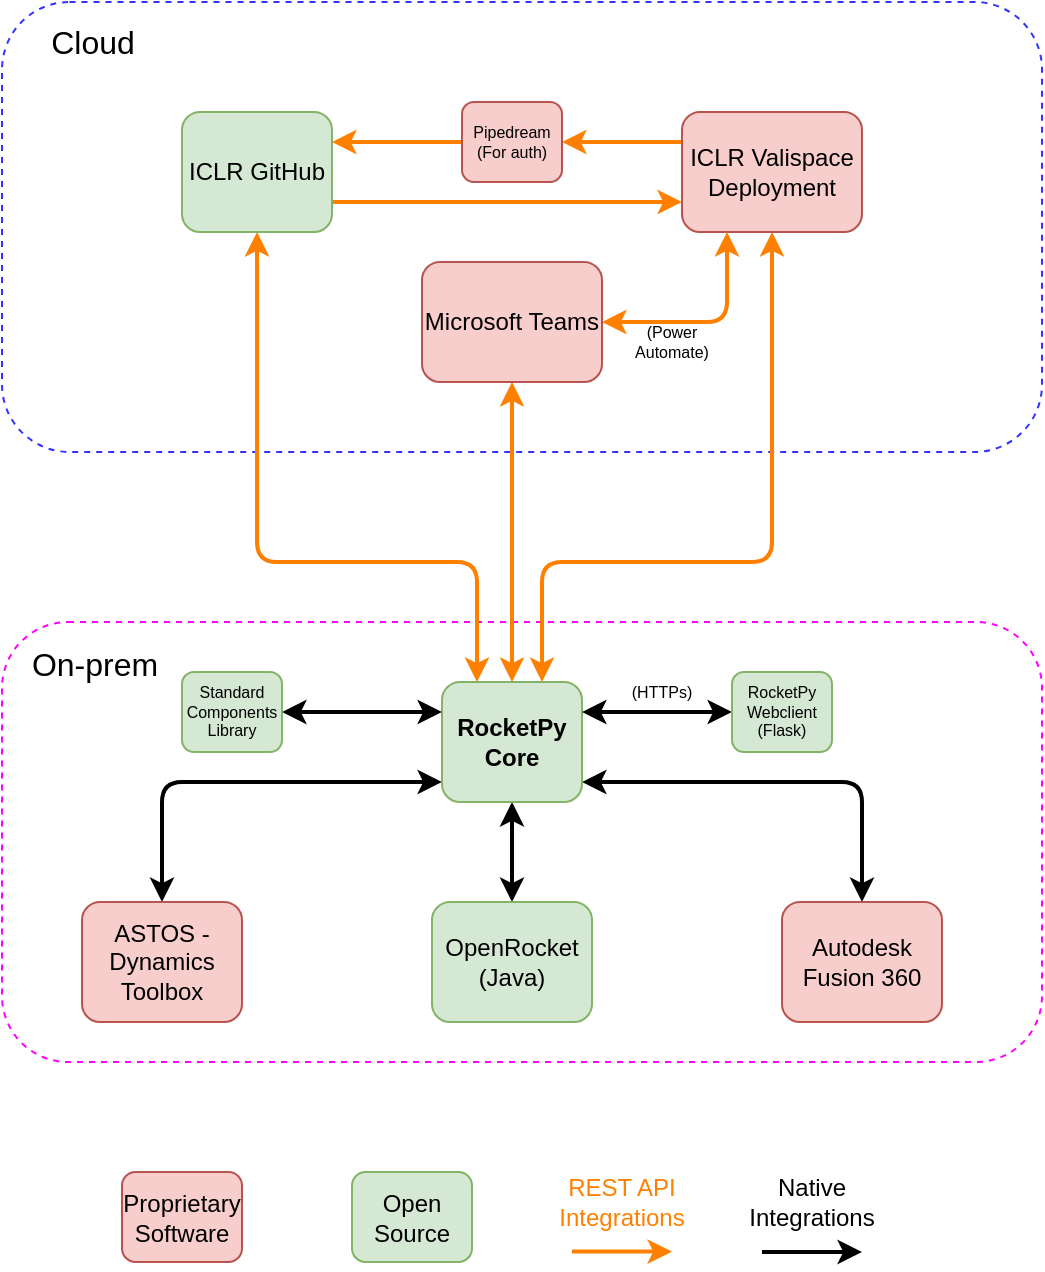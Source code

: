 <mxfile>
    <diagram id="awp_JAkLS6wvPmi2fAc1" name="Page-1">
        <mxGraphModel dx="573" dy="382" grid="1" gridSize="5" guides="1" tooltips="1" connect="1" arrows="1" fold="1" page="1" pageScale="1" pageWidth="2339" pageHeight="3300" background="#ffffff" math="0" shadow="0">
            <root>
                <mxCell id="0"/>
                <mxCell id="1" parent="0"/>
                <mxCell id="n9qfeYxf4jwycqsmzrw5-21" value="" style="rounded=1;whiteSpace=wrap;html=1;fillColor=none;dashed=1;strokeColor=#3333FF;" parent="1" vertex="1">
                    <mxGeometry x="880" y="470" width="520" height="225" as="geometry"/>
                </mxCell>
                <mxCell id="n9qfeYxf4jwycqsmzrw5-11" value="" style="rounded=1;whiteSpace=wrap;html=1;fillColor=none;dashed=1;strokeColor=#FF00FF;glass=0;shadow=0;sketch=0;" parent="1" vertex="1">
                    <mxGeometry x="880" y="780" width="520" height="220" as="geometry"/>
                </mxCell>
                <mxCell id="n9qfeYxf4jwycqsmzrw5-16" style="edgeStyle=orthogonalEdgeStyle;rounded=0;orthogonalLoop=1;jettySize=auto;html=1;entryX=0.5;entryY=0;entryDx=0;entryDy=0;fontSize=16;startArrow=classic;startFill=1;strokeWidth=2;strokeColor=#000000;" parent="1" source="n9qfeYxf4jwycqsmzrw5-1" target="n9qfeYxf4jwycqsmzrw5-9" edge="1">
                    <mxGeometry relative="1" as="geometry"/>
                </mxCell>
                <mxCell id="n9qfeYxf4jwycqsmzrw5-17" style="edgeStyle=orthogonalEdgeStyle;rounded=1;orthogonalLoop=1;jettySize=auto;html=1;entryX=0.5;entryY=0;entryDx=0;entryDy=0;fontSize=16;startArrow=classic;startFill=1;strokeWidth=2;strokeColor=#000000;" parent="1" source="n9qfeYxf4jwycqsmzrw5-1" target="n9qfeYxf4jwycqsmzrw5-6" edge="1">
                    <mxGeometry relative="1" as="geometry">
                        <Array as="points">
                            <mxPoint x="1310" y="860"/>
                        </Array>
                    </mxGeometry>
                </mxCell>
                <mxCell id="n9qfeYxf4jwycqsmzrw5-18" style="edgeStyle=orthogonalEdgeStyle;rounded=1;orthogonalLoop=1;jettySize=auto;html=1;entryX=0.5;entryY=0;entryDx=0;entryDy=0;fontSize=16;startArrow=classic;startFill=1;strokeWidth=2;strokeColor=#000000;" parent="1" source="n9qfeYxf4jwycqsmzrw5-1" target="n9qfeYxf4jwycqsmzrw5-8" edge="1">
                    <mxGeometry relative="1" as="geometry">
                        <Array as="points">
                            <mxPoint x="960" y="860"/>
                        </Array>
                    </mxGeometry>
                </mxCell>
                <mxCell id="n9qfeYxf4jwycqsmzrw5-1" value="RocketPy Core" style="rounded=1;whiteSpace=wrap;html=1;fillColor=#d5e8d4;strokeColor=#82b366;fontStyle=1;fontColor=#000000;" parent="1" vertex="1">
                    <mxGeometry x="1100" y="810" width="70" height="60" as="geometry"/>
                </mxCell>
                <mxCell id="n9qfeYxf4jwycqsmzrw5-27" style="edgeStyle=orthogonalEdgeStyle;rounded=0;orthogonalLoop=1;jettySize=auto;html=1;entryX=1;entryY=0.5;entryDx=0;entryDy=0;fontSize=8;startArrow=none;startFill=0;strokeColor=#FF8000;strokeWidth=2;" parent="1" source="n9qfeYxf4jwycqsmzrw5-2" target="n9qfeYxf4jwycqsmzrw5-26" edge="1">
                    <mxGeometry relative="1" as="geometry">
                        <Array as="points">
                            <mxPoint x="1200" y="540"/>
                            <mxPoint x="1200" y="540"/>
                        </Array>
                    </mxGeometry>
                </mxCell>
                <mxCell id="n9qfeYxf4jwycqsmzrw5-33" style="edgeStyle=orthogonalEdgeStyle;orthogonalLoop=1;jettySize=auto;html=1;fontSize=8;startArrow=classic;startFill=1;exitX=0.5;exitY=1;exitDx=0;exitDy=0;strokeWidth=2;rounded=1;strokeColor=#FF8000;" parent="1" source="n9qfeYxf4jwycqsmzrw5-2" edge="1">
                    <mxGeometry relative="1" as="geometry">
                        <mxPoint x="1150" y="810" as="targetPoint"/>
                        <Array as="points">
                            <mxPoint x="1265" y="750"/>
                            <mxPoint x="1150" y="750"/>
                        </Array>
                    </mxGeometry>
                </mxCell>
                <mxCell id="n9qfeYxf4jwycqsmzrw5-2" value="ICLR Valispace Deployment" style="rounded=1;whiteSpace=wrap;html=1;fillColor=#f8cecc;strokeColor=#b85450;fontColor=#000000;" parent="1" vertex="1">
                    <mxGeometry x="1220" y="525" width="90" height="60" as="geometry"/>
                </mxCell>
                <mxCell id="n9qfeYxf4jwycqsmzrw5-6" value="Autodesk Fusion 360" style="rounded=1;whiteSpace=wrap;html=1;fillColor=#f8cecc;strokeColor=#b85450;fontColor=#000000;" parent="1" vertex="1">
                    <mxGeometry x="1270" y="920" width="80" height="60" as="geometry"/>
                </mxCell>
                <mxCell id="n9qfeYxf4jwycqsmzrw5-31" style="edgeStyle=orthogonalEdgeStyle;rounded=0;orthogonalLoop=1;jettySize=auto;html=1;fontSize=8;startArrow=none;startFill=0;strokeColor=#FF8000;exitX=0.5;exitY=0;exitDx=0;exitDy=0;strokeWidth=2;" parent="1" source="n9qfeYxf4jwycqsmzrw5-7" target="n9qfeYxf4jwycqsmzrw5-2" edge="1">
                    <mxGeometry relative="1" as="geometry">
                        <Array as="points">
                            <mxPoint x="1007" y="570"/>
                        </Array>
                    </mxGeometry>
                </mxCell>
                <mxCell id="n9qfeYxf4jwycqsmzrw5-42" style="edgeStyle=orthogonalEdgeStyle;rounded=1;orthogonalLoop=1;jettySize=auto;html=1;entryX=0.25;entryY=0;entryDx=0;entryDy=0;fontSize=8;startArrow=classic;startFill=1;strokeColor=#FF8000;strokeWidth=2;" parent="1" source="n9qfeYxf4jwycqsmzrw5-7" target="n9qfeYxf4jwycqsmzrw5-1" edge="1">
                    <mxGeometry relative="1" as="geometry">
                        <Array as="points">
                            <mxPoint x="1008" y="750"/>
                            <mxPoint x="1118" y="750"/>
                        </Array>
                    </mxGeometry>
                </mxCell>
                <mxCell id="n9qfeYxf4jwycqsmzrw5-7" value="ICLR GitHub" style="rounded=1;whiteSpace=wrap;html=1;fillColor=#d5e8d4;strokeColor=#82b366;fontColor=#000000;" parent="1" vertex="1">
                    <mxGeometry x="970" y="525" width="75" height="60" as="geometry"/>
                </mxCell>
                <mxCell id="n9qfeYxf4jwycqsmzrw5-8" value="ASTOS - Dynamics Toolbox" style="rounded=1;whiteSpace=wrap;html=1;fillColor=#f8cecc;strokeColor=#b85450;fontColor=#000000;" parent="1" vertex="1">
                    <mxGeometry x="920" y="920" width="80" height="60" as="geometry"/>
                </mxCell>
                <mxCell id="n9qfeYxf4jwycqsmzrw5-9" value="OpenRocket&lt;br&gt;(Java)" style="rounded=1;whiteSpace=wrap;html=1;fillColor=#d5e8d4;strokeColor=#82b366;fontColor=#000000;" parent="1" vertex="1">
                    <mxGeometry x="1095" y="920" width="80" height="60" as="geometry"/>
                </mxCell>
                <mxCell id="n9qfeYxf4jwycqsmzrw5-12" value="On-prem" style="text;html=1;align=center;verticalAlign=middle;resizable=0;points=[];autosize=1;strokeColor=none;fontSize=16;fontColor=#000000;" parent="1" vertex="1">
                    <mxGeometry x="888" y="788" width="75" height="25" as="geometry"/>
                </mxCell>
                <mxCell id="n9qfeYxf4jwycqsmzrw5-22" value="Cloud" style="text;html=1;align=center;verticalAlign=middle;resizable=0;points=[];autosize=1;strokeColor=none;fontSize=16;fontColor=#000000;" parent="1" vertex="1">
                    <mxGeometry x="895" y="480" width="60" height="20" as="geometry"/>
                </mxCell>
                <mxCell id="n9qfeYxf4jwycqsmzrw5-28" style="edgeStyle=orthogonalEdgeStyle;rounded=0;orthogonalLoop=1;jettySize=auto;html=1;fontSize=8;startArrow=none;startFill=0;strokeColor=#FF8000;strokeWidth=2;" parent="1" source="n9qfeYxf4jwycqsmzrw5-26" edge="1">
                    <mxGeometry relative="1" as="geometry">
                        <mxPoint x="1045" y="540" as="targetPoint"/>
                        <Array as="points">
                            <mxPoint x="1045" y="540"/>
                        </Array>
                    </mxGeometry>
                </mxCell>
                <mxCell id="n9qfeYxf4jwycqsmzrw5-26" value="Pipedream&lt;br&gt;(For auth)" style="rounded=1;whiteSpace=wrap;html=1;fillColor=#f8cecc;strokeColor=#b85450;fontSize=8;fontColor=#000000;" parent="1" vertex="1">
                    <mxGeometry x="1110" y="520" width="50" height="40" as="geometry"/>
                </mxCell>
                <mxCell id="n9qfeYxf4jwycqsmzrw5-53" style="edgeStyle=orthogonalEdgeStyle;rounded=0;orthogonalLoop=1;jettySize=auto;html=1;exitX=0;exitY=0.5;exitDx=0;exitDy=0;entryX=1;entryY=0.25;entryDx=0;entryDy=0;fontSize=12;fontColor=#000000;startArrow=classic;startFill=1;strokeColor=#000000;strokeWidth=2;" parent="1" source="n9qfeYxf4jwycqsmzrw5-38" target="n9qfeYxf4jwycqsmzrw5-1" edge="1">
                    <mxGeometry relative="1" as="geometry"/>
                </mxCell>
                <mxCell id="n9qfeYxf4jwycqsmzrw5-38" value="RocketPy Webclient&lt;br&gt;(Flask)" style="rounded=1;whiteSpace=wrap;html=1;fillColor=#d5e8d4;strokeColor=#82b366;fontSize=8;fontColor=#000000;" parent="1" vertex="1">
                    <mxGeometry x="1245" y="805" width="50" height="40" as="geometry"/>
                </mxCell>
                <mxCell id="n9qfeYxf4jwycqsmzrw5-43" value="(HTTPs)" style="text;html=1;strokeColor=none;fillColor=none;align=center;verticalAlign=middle;whiteSpace=wrap;rounded=0;dashed=1;fontSize=8;" parent="1" vertex="1">
                    <mxGeometry x="1190" y="805" width="40" height="20" as="geometry"/>
                </mxCell>
                <mxCell id="n9qfeYxf4jwycqsmzrw5-45" value="Open Source" style="rounded=1;whiteSpace=wrap;html=1;fillColor=#d5e8d4;strokeColor=#82b366;fontColor=#000000;" parent="1" vertex="1">
                    <mxGeometry x="1055" y="1055" width="60" height="45" as="geometry"/>
                </mxCell>
                <mxCell id="n9qfeYxf4jwycqsmzrw5-47" value="REST API Integrations" style="text;html=1;strokeColor=none;fillColor=none;align=center;verticalAlign=middle;whiteSpace=wrap;rounded=0;dashed=1;fontSize=12;fontColor=#FF8000;" parent="1" vertex="1">
                    <mxGeometry x="1170" y="1059.8" width="40" height="20" as="geometry"/>
                </mxCell>
                <mxCell id="n9qfeYxf4jwycqsmzrw5-48" value="Native&lt;br&gt;Integrations" style="text;html=1;strokeColor=none;fillColor=none;align=center;verticalAlign=middle;whiteSpace=wrap;rounded=0;dashed=1;fontSize=12;fontColor=#000000;" parent="1" vertex="1">
                    <mxGeometry x="1265" y="1059.8" width="40" height="20" as="geometry"/>
                </mxCell>
                <mxCell id="n9qfeYxf4jwycqsmzrw5-49" value="Proprietary&lt;br&gt;Software" style="rounded=1;whiteSpace=wrap;html=1;fillColor=#f8cecc;strokeColor=#b85450;fontColor=#000000;" parent="1" vertex="1">
                    <mxGeometry x="940" y="1055" width="60" height="45" as="geometry"/>
                </mxCell>
                <mxCell id="n9qfeYxf4jwycqsmzrw5-52" style="edgeStyle=orthogonalEdgeStyle;rounded=0;orthogonalLoop=1;jettySize=auto;html=1;entryX=0;entryY=0.25;entryDx=0;entryDy=0;fontSize=12;fontColor=#000000;startArrow=classic;startFill=1;strokeWidth=2;strokeColor=#000000;" parent="1" source="n9qfeYxf4jwycqsmzrw5-51" target="n9qfeYxf4jwycqsmzrw5-1" edge="1">
                    <mxGeometry relative="1" as="geometry"/>
                </mxCell>
                <mxCell id="n9qfeYxf4jwycqsmzrw5-51" value="Standard Components Library" style="rounded=1;whiteSpace=wrap;html=1;fillColor=#d5e8d4;strokeColor=#82b366;fontSize=8;fontColor=#000000;" parent="1" vertex="1">
                    <mxGeometry x="970" y="805" width="50" height="40" as="geometry"/>
                </mxCell>
                <mxCell id="n9qfeYxf4jwycqsmzrw5-55" style="edgeStyle=orthogonalEdgeStyle;rounded=0;orthogonalLoop=1;jettySize=auto;html=1;entryX=0.5;entryY=0;entryDx=0;entryDy=0;fontSize=12;fontColor=#000000;startArrow=classic;startFill=1;strokeWidth=2;strokeColor=#FF8000;" parent="1" source="n9qfeYxf4jwycqsmzrw5-54" target="n9qfeYxf4jwycqsmzrw5-1" edge="1">
                    <mxGeometry relative="1" as="geometry"/>
                </mxCell>
                <mxCell id="n9qfeYxf4jwycqsmzrw5-58" style="edgeStyle=orthogonalEdgeStyle;orthogonalLoop=1;jettySize=auto;html=1;entryX=0.25;entryY=1;entryDx=0;entryDy=0;fontSize=12;fontColor=#000000;startArrow=classic;startFill=1;strokeWidth=2;gradientColor=#ffa500;fillColor=#ffcd28;strokeColor=#FF8000;rounded=1;" parent="1" source="n9qfeYxf4jwycqsmzrw5-54" target="n9qfeYxf4jwycqsmzrw5-2" edge="1">
                    <mxGeometry relative="1" as="geometry"/>
                </mxCell>
                <mxCell id="n9qfeYxf4jwycqsmzrw5-54" value="Microsoft Teams" style="rounded=1;whiteSpace=wrap;html=1;fillColor=#f8cecc;strokeColor=#b85450;fontColor=#000000;" parent="1" vertex="1">
                    <mxGeometry x="1090" y="600" width="90" height="60" as="geometry"/>
                </mxCell>
                <mxCell id="n9qfeYxf4jwycqsmzrw5-56" value="" style="endArrow=classic;html=1;fontSize=12;fontColor=#000000;strokeColor=#FF8000;strokeWidth=2;" parent="1" edge="1">
                    <mxGeometry width="50" height="50" relative="1" as="geometry">
                        <mxPoint x="1165" y="1094.8" as="sourcePoint"/>
                        <mxPoint x="1215" y="1094.8" as="targetPoint"/>
                    </mxGeometry>
                </mxCell>
                <mxCell id="n9qfeYxf4jwycqsmzrw5-57" value="" style="endArrow=classic;html=1;fontSize=12;fontColor=#000000;strokeWidth=2;strokeColor=#000000;" parent="1" edge="1">
                    <mxGeometry width="50" height="50" relative="1" as="geometry">
                        <mxPoint x="1260" y="1095" as="sourcePoint"/>
                        <mxPoint x="1310" y="1095" as="targetPoint"/>
                    </mxGeometry>
                </mxCell>
                <mxCell id="n9qfeYxf4jwycqsmzrw5-60" value="(Power&lt;br&gt;Automate)" style="text;html=1;strokeColor=none;fillColor=none;align=center;verticalAlign=middle;whiteSpace=wrap;rounded=0;dashed=1;fontSize=8;" parent="1" vertex="1">
                    <mxGeometry x="1195" y="630" width="40" height="20" as="geometry"/>
                </mxCell>
            </root>
        </mxGraphModel>
    </diagram>
</mxfile>